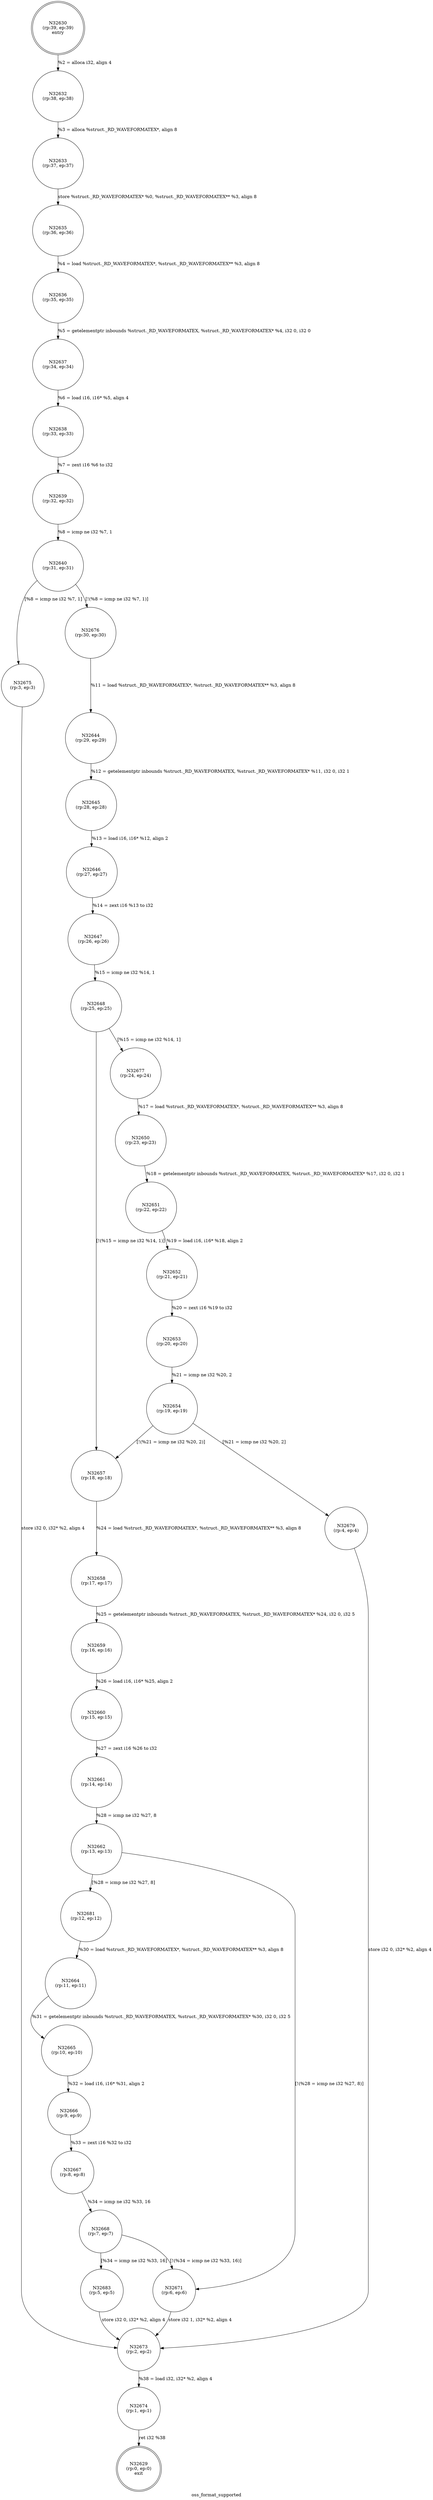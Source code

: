 digraph oss_format_supported {
label="oss_format_supported"
32629 [label="N32629\n(rp:0, ep:0)\nexit", shape="doublecircle"]
32630 [label="N32630\n(rp:39, ep:39)\nentry", shape="doublecircle"]
32630 -> 32632 [label="%2 = alloca i32, align 4"]
32632 [label="N32632\n(rp:38, ep:38)", shape="circle"]
32632 -> 32633 [label="%3 = alloca %struct._RD_WAVEFORMATEX*, align 8"]
32633 [label="N32633\n(rp:37, ep:37)", shape="circle"]
32633 -> 32635 [label="store %struct._RD_WAVEFORMATEX* %0, %struct._RD_WAVEFORMATEX** %3, align 8"]
32635 [label="N32635\n(rp:36, ep:36)", shape="circle"]
32635 -> 32636 [label="%4 = load %struct._RD_WAVEFORMATEX*, %struct._RD_WAVEFORMATEX** %3, align 8"]
32636 [label="N32636\n(rp:35, ep:35)", shape="circle"]
32636 -> 32637 [label="%5 = getelementptr inbounds %struct._RD_WAVEFORMATEX, %struct._RD_WAVEFORMATEX* %4, i32 0, i32 0"]
32637 [label="N32637\n(rp:34, ep:34)", shape="circle"]
32637 -> 32638 [label="%6 = load i16, i16* %5, align 4"]
32638 [label="N32638\n(rp:33, ep:33)", shape="circle"]
32638 -> 32639 [label="%7 = zext i16 %6 to i32"]
32639 [label="N32639\n(rp:32, ep:32)", shape="circle"]
32639 -> 32640 [label="%8 = icmp ne i32 %7, 1"]
32640 [label="N32640\n(rp:31, ep:31)", shape="circle"]
32640 -> 32675 [label="[%8 = icmp ne i32 %7, 1]"]
32640 -> 32676 [label="[!(%8 = icmp ne i32 %7, 1)]"]
32644 [label="N32644\n(rp:29, ep:29)", shape="circle"]
32644 -> 32645 [label="%12 = getelementptr inbounds %struct._RD_WAVEFORMATEX, %struct._RD_WAVEFORMATEX* %11, i32 0, i32 1"]
32645 [label="N32645\n(rp:28, ep:28)", shape="circle"]
32645 -> 32646 [label="%13 = load i16, i16* %12, align 2"]
32646 [label="N32646\n(rp:27, ep:27)", shape="circle"]
32646 -> 32647 [label="%14 = zext i16 %13 to i32"]
32647 [label="N32647\n(rp:26, ep:26)", shape="circle"]
32647 -> 32648 [label="%15 = icmp ne i32 %14, 1"]
32648 [label="N32648\n(rp:25, ep:25)", shape="circle"]
32648 -> 32677 [label="[%15 = icmp ne i32 %14, 1]"]
32648 -> 32657 [label="[!(%15 = icmp ne i32 %14, 1)]"]
32650 [label="N32650\n(rp:23, ep:23)", shape="circle"]
32650 -> 32651 [label="%18 = getelementptr inbounds %struct._RD_WAVEFORMATEX, %struct._RD_WAVEFORMATEX* %17, i32 0, i32 1"]
32651 [label="N32651\n(rp:22, ep:22)", shape="circle"]
32651 -> 32652 [label="%19 = load i16, i16* %18, align 2"]
32652 [label="N32652\n(rp:21, ep:21)", shape="circle"]
32652 -> 32653 [label="%20 = zext i16 %19 to i32"]
32653 [label="N32653\n(rp:20, ep:20)", shape="circle"]
32653 -> 32654 [label="%21 = icmp ne i32 %20, 2"]
32654 [label="N32654\n(rp:19, ep:19)", shape="circle"]
32654 -> 32679 [label="[%21 = icmp ne i32 %20, 2]"]
32654 -> 32657 [label="[!(%21 = icmp ne i32 %20, 2)]"]
32657 [label="N32657\n(rp:18, ep:18)", shape="circle"]
32657 -> 32658 [label="%24 = load %struct._RD_WAVEFORMATEX*, %struct._RD_WAVEFORMATEX** %3, align 8"]
32658 [label="N32658\n(rp:17, ep:17)", shape="circle"]
32658 -> 32659 [label="%25 = getelementptr inbounds %struct._RD_WAVEFORMATEX, %struct._RD_WAVEFORMATEX* %24, i32 0, i32 5"]
32659 [label="N32659\n(rp:16, ep:16)", shape="circle"]
32659 -> 32660 [label="%26 = load i16, i16* %25, align 2"]
32660 [label="N32660\n(rp:15, ep:15)", shape="circle"]
32660 -> 32661 [label="%27 = zext i16 %26 to i32"]
32661 [label="N32661\n(rp:14, ep:14)", shape="circle"]
32661 -> 32662 [label="%28 = icmp ne i32 %27, 8"]
32662 [label="N32662\n(rp:13, ep:13)", shape="circle"]
32662 -> 32681 [label="[%28 = icmp ne i32 %27, 8]"]
32662 -> 32671 [label="[!(%28 = icmp ne i32 %27, 8)]"]
32664 [label="N32664\n(rp:11, ep:11)", shape="circle"]
32664 -> 32665 [label="%31 = getelementptr inbounds %struct._RD_WAVEFORMATEX, %struct._RD_WAVEFORMATEX* %30, i32 0, i32 5"]
32665 [label="N32665\n(rp:10, ep:10)", shape="circle"]
32665 -> 32666 [label="%32 = load i16, i16* %31, align 2"]
32666 [label="N32666\n(rp:9, ep:9)", shape="circle"]
32666 -> 32667 [label="%33 = zext i16 %32 to i32"]
32667 [label="N32667\n(rp:8, ep:8)", shape="circle"]
32667 -> 32668 [label="%34 = icmp ne i32 %33, 16"]
32668 [label="N32668\n(rp:7, ep:7)", shape="circle"]
32668 -> 32683 [label="[%34 = icmp ne i32 %33, 16]"]
32668 -> 32671 [label="[!(%34 = icmp ne i32 %33, 16)]"]
32671 [label="N32671\n(rp:6, ep:6)", shape="circle"]
32671 -> 32673 [label="store i32 1, i32* %2, align 4"]
32673 [label="N32673\n(rp:2, ep:2)", shape="circle"]
32673 -> 32674 [label="%38 = load i32, i32* %2, align 4"]
32674 [label="N32674\n(rp:1, ep:1)", shape="circle"]
32674 -> 32629 [label="ret i32 %38"]
32675 [label="N32675\n(rp:3, ep:3)", shape="circle"]
32675 -> 32673 [label="store i32 0, i32* %2, align 4"]
32676 [label="N32676\n(rp:30, ep:30)", shape="circle"]
32676 -> 32644 [label="%11 = load %struct._RD_WAVEFORMATEX*, %struct._RD_WAVEFORMATEX** %3, align 8"]
32677 [label="N32677\n(rp:24, ep:24)", shape="circle"]
32677 -> 32650 [label="%17 = load %struct._RD_WAVEFORMATEX*, %struct._RD_WAVEFORMATEX** %3, align 8"]
32679 [label="N32679\n(rp:4, ep:4)", shape="circle"]
32679 -> 32673 [label="store i32 0, i32* %2, align 4"]
32681 [label="N32681\n(rp:12, ep:12)", shape="circle"]
32681 -> 32664 [label="%30 = load %struct._RD_WAVEFORMATEX*, %struct._RD_WAVEFORMATEX** %3, align 8"]
32683 [label="N32683\n(rp:5, ep:5)", shape="circle"]
32683 -> 32673 [label="store i32 0, i32* %2, align 4"]
}
